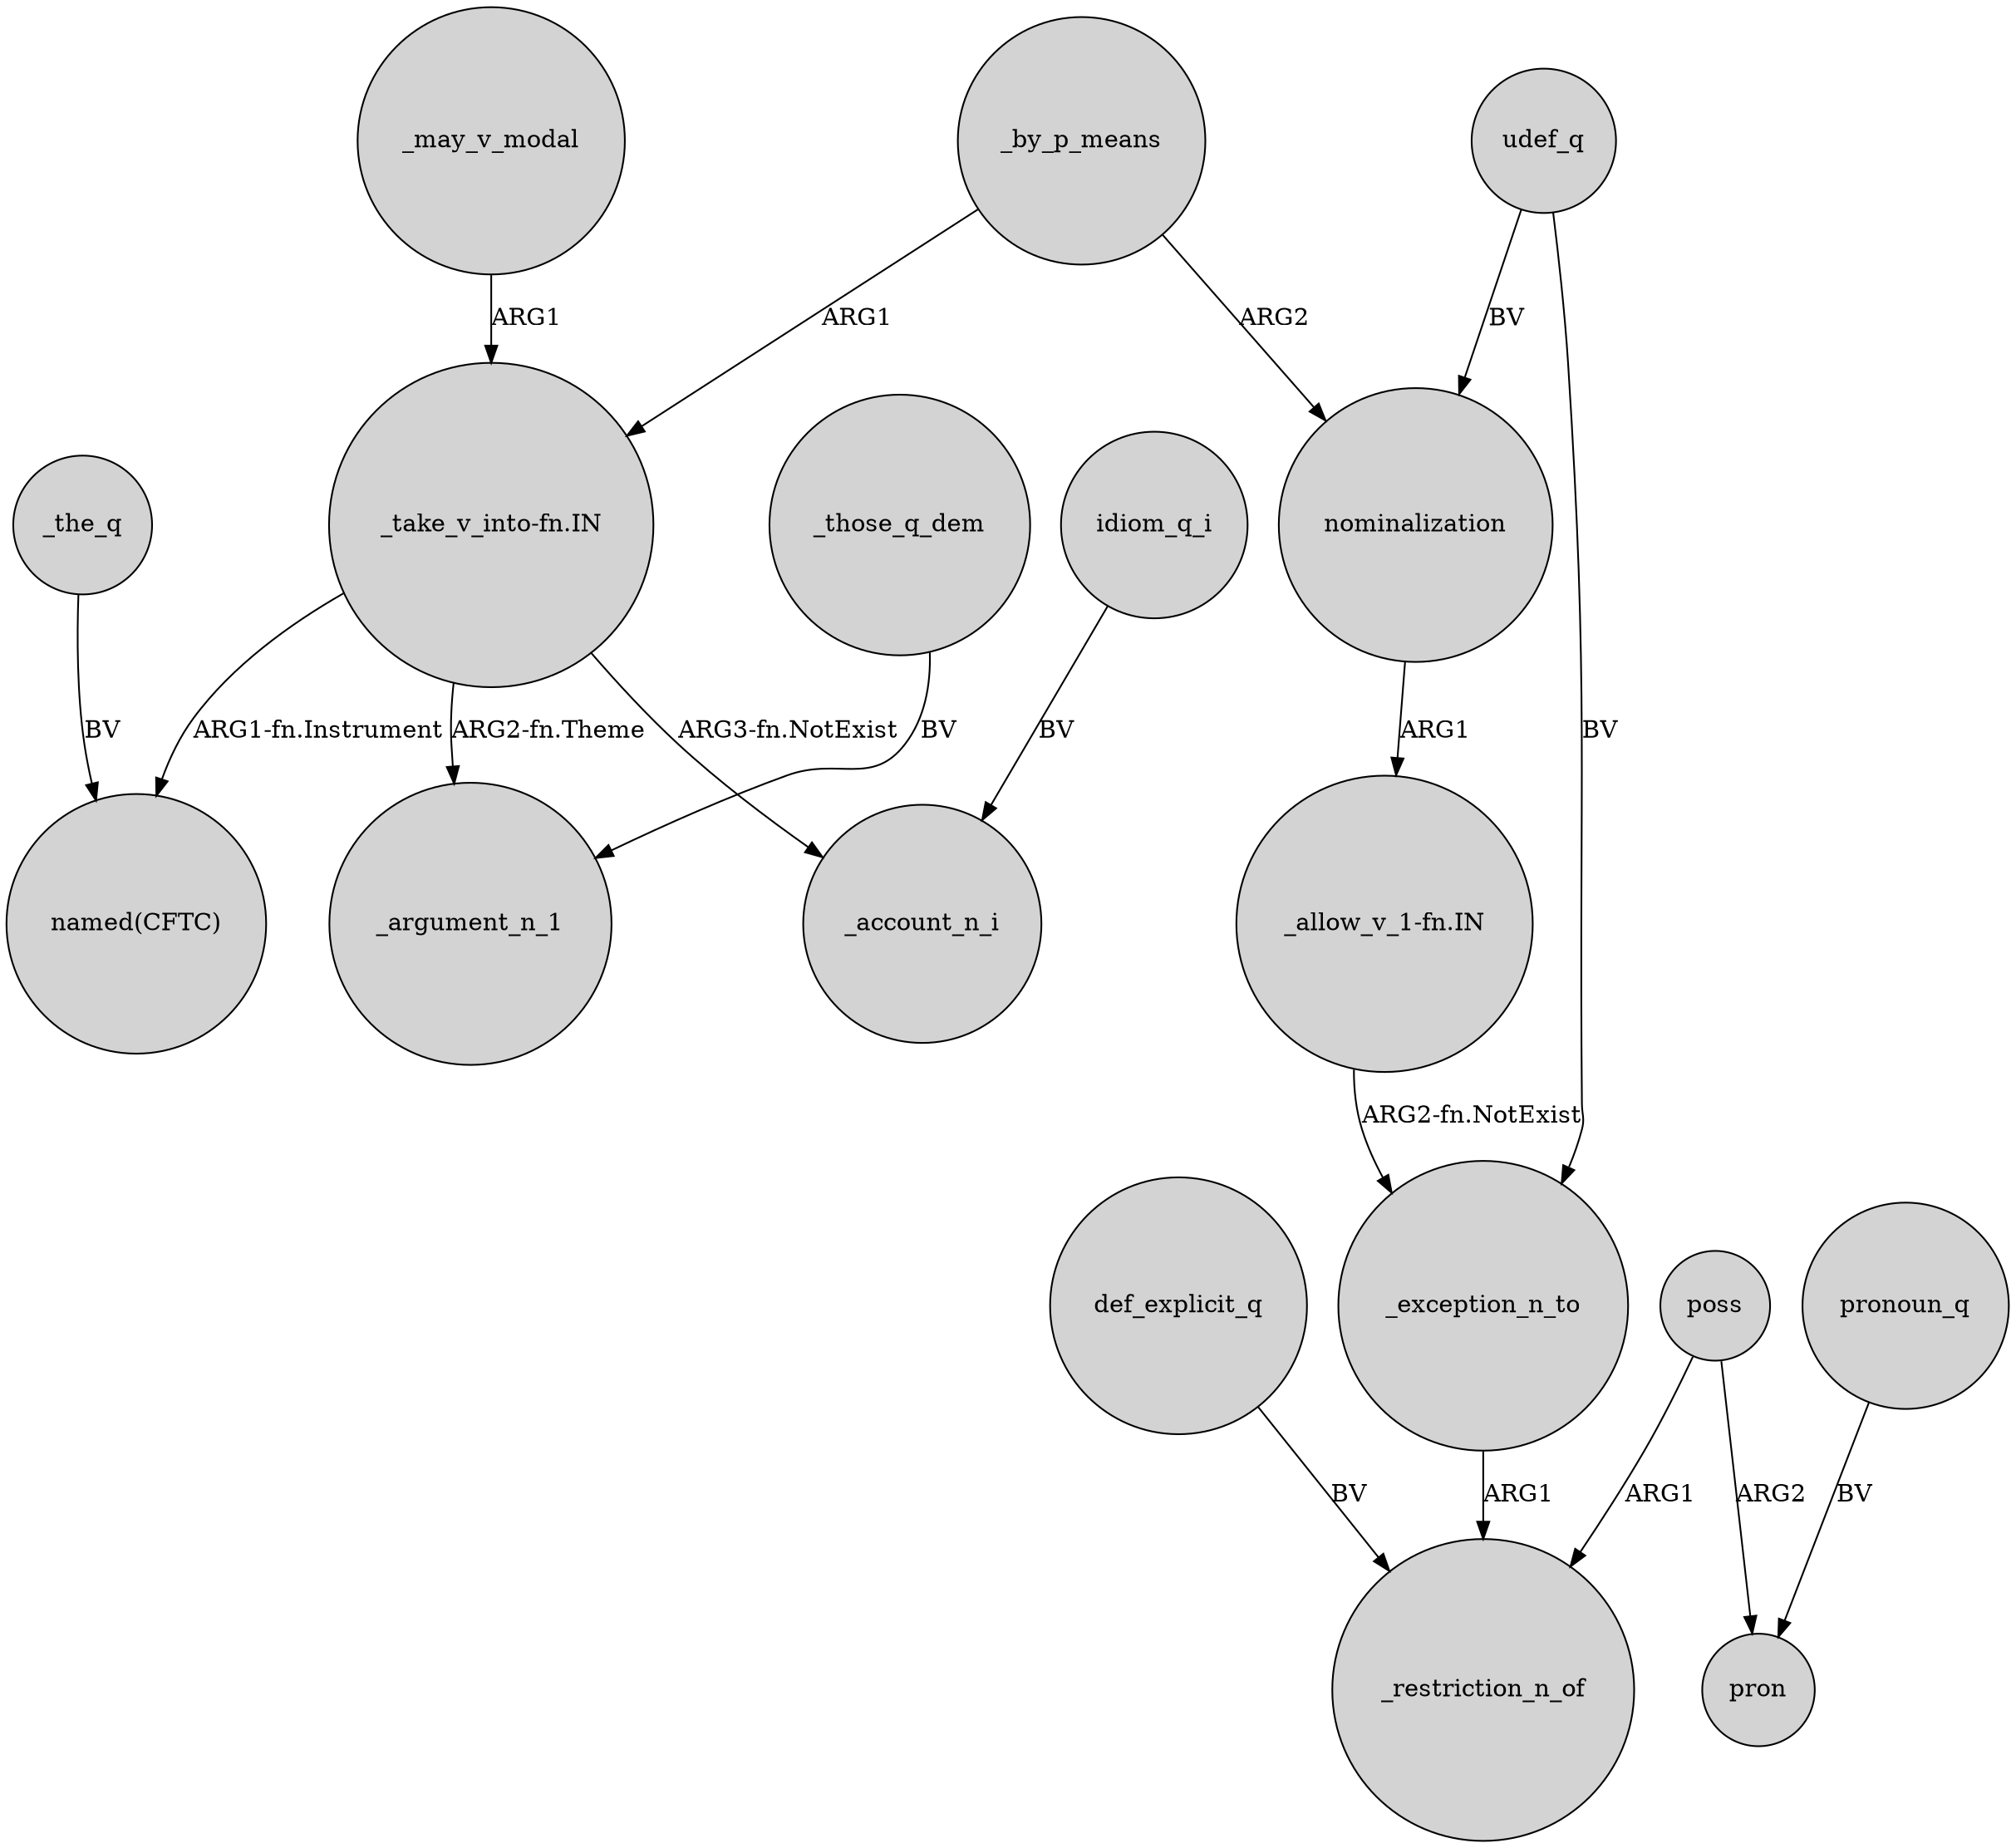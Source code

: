 digraph {
	node [shape=circle style=filled]
	def_explicit_q -> _restriction_n_of [label=BV]
	_those_q_dem -> _argument_n_1 [label=BV]
	_by_p_means -> nominalization [label=ARG2]
	_by_p_means -> "_take_v_into-fn.IN" [label=ARG1]
	_the_q -> "named(CFTC)" [label=BV]
	"_take_v_into-fn.IN" -> "named(CFTC)" [label="ARG1-fn.Instrument"]
	"_allow_v_1-fn.IN" -> _exception_n_to [label="ARG2-fn.NotExist"]
	_may_v_modal -> "_take_v_into-fn.IN" [label=ARG1]
	"_take_v_into-fn.IN" -> _argument_n_1 [label="ARG2-fn.Theme"]
	poss -> _restriction_n_of [label=ARG1]
	idiom_q_i -> _account_n_i [label=BV]
	poss -> pron [label=ARG2]
	pronoun_q -> pron [label=BV]
	nominalization -> "_allow_v_1-fn.IN" [label=ARG1]
	"_take_v_into-fn.IN" -> _account_n_i [label="ARG3-fn.NotExist"]
	udef_q -> nominalization [label=BV]
	udef_q -> _exception_n_to [label=BV]
	_exception_n_to -> _restriction_n_of [label=ARG1]
}
